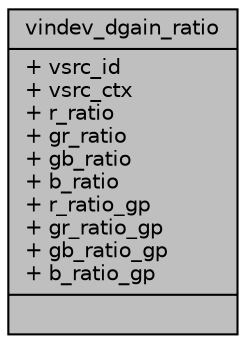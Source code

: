 digraph "vindev_dgain_ratio"
{
 // INTERACTIVE_SVG=YES
 // LATEX_PDF_SIZE
  bgcolor="transparent";
  edge [fontname="Helvetica",fontsize="10",labelfontname="Helvetica",labelfontsize="10"];
  node [fontname="Helvetica",fontsize="10",shape=record];
  Node1 [label="{vindev_dgain_ratio\n|+ vsrc_id\l+ vsrc_ctx\l+ r_ratio\l+ gr_ratio\l+ gb_ratio\l+ b_ratio\l+ r_ratio_gp\l+ gr_ratio_gp\l+ gb_ratio_gp\l+ b_ratio_gp\l|}",height=0.2,width=0.4,color="black", fillcolor="grey75", style="filled", fontcolor="black",tooltip=" "];
}
